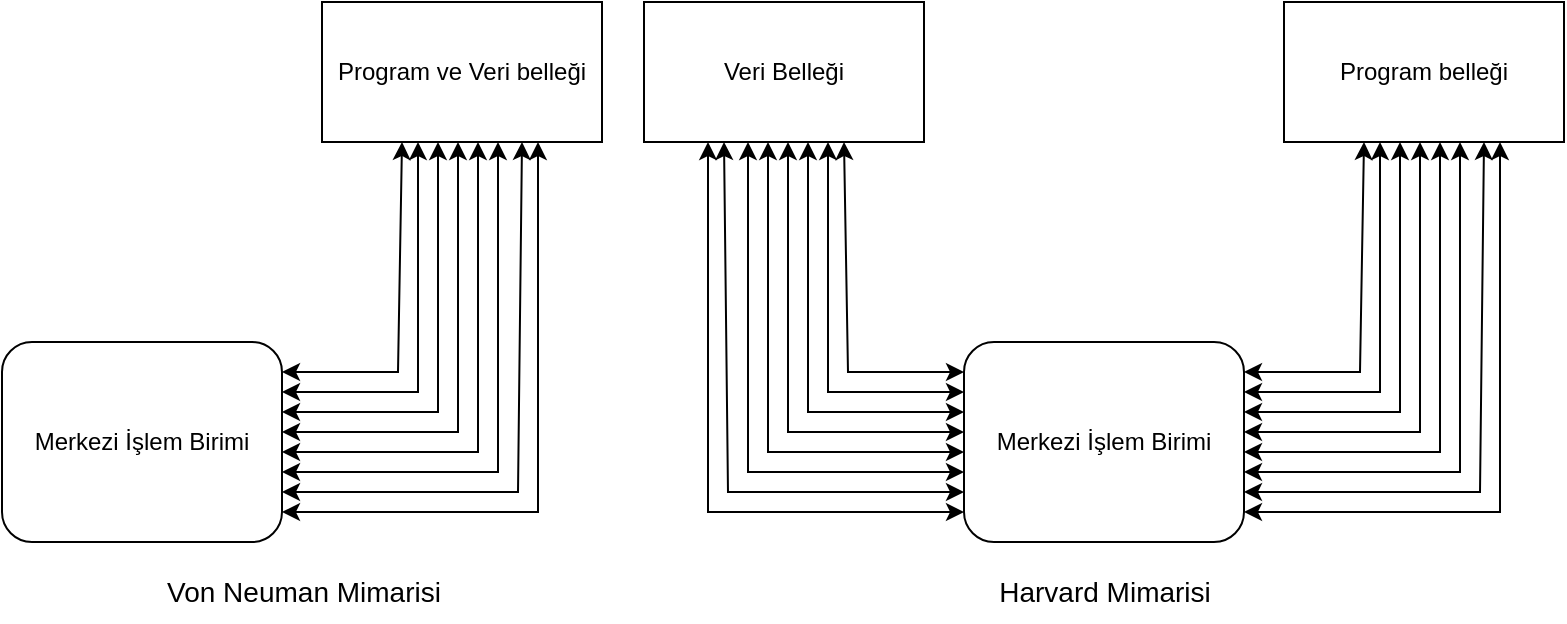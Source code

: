 <mxfile version="20.5.1" type="device"><diagram id="HzmnF1qeDRC2h-7xVym2" name="Sayfa -1"><mxGraphModel dx="1375" dy="794" grid="1" gridSize="10" guides="1" tooltips="1" connect="1" arrows="1" fold="1" page="1" pageScale="1" pageWidth="827" pageHeight="1169" math="0" shadow="0"><root><mxCell id="0"/><mxCell id="1" parent="0"/><mxCell id="sXvEUTCDOCLVxdPWk1nJ-1" value="Merkezi İşlem Birimi" style="rounded=1;whiteSpace=wrap;html=1;" vertex="1" parent="1"><mxGeometry x="29" y="190" width="140" height="100" as="geometry"/></mxCell><mxCell id="sXvEUTCDOCLVxdPWk1nJ-6" value="Program ve Veri belleği" style="rounded=0;whiteSpace=wrap;html=1;" vertex="1" parent="1"><mxGeometry x="189" y="20" width="140" height="70" as="geometry"/></mxCell><mxCell id="sXvEUTCDOCLVxdPWk1nJ-9" value="" style="endArrow=classic;startArrow=classic;html=1;rounded=0;" edge="1" parent="1"><mxGeometry width="50" height="50" relative="1" as="geometry"><mxPoint x="169" y="205" as="sourcePoint"/><mxPoint x="229" y="90" as="targetPoint"/><Array as="points"><mxPoint x="227" y="205"/></Array></mxGeometry></mxCell><mxCell id="sXvEUTCDOCLVxdPWk1nJ-10" value="" style="endArrow=classic;startArrow=classic;html=1;rounded=0;" edge="1" parent="1"><mxGeometry width="50" height="50" relative="1" as="geometry"><mxPoint x="169" y="215" as="sourcePoint"/><mxPoint x="237" y="90" as="targetPoint"/><Array as="points"><mxPoint x="237" y="215"/></Array></mxGeometry></mxCell><mxCell id="sXvEUTCDOCLVxdPWk1nJ-11" value="" style="endArrow=classic;startArrow=classic;html=1;rounded=0;" edge="1" parent="1"><mxGeometry width="50" height="50" relative="1" as="geometry"><mxPoint x="169" y="225" as="sourcePoint"/><mxPoint x="247" y="90" as="targetPoint"/><Array as="points"><mxPoint x="247" y="225"/></Array></mxGeometry></mxCell><mxCell id="sXvEUTCDOCLVxdPWk1nJ-12" value="" style="endArrow=classic;startArrow=classic;html=1;rounded=0;" edge="1" parent="1"><mxGeometry width="50" height="50" relative="1" as="geometry"><mxPoint x="169" y="235" as="sourcePoint"/><mxPoint x="257" y="90" as="targetPoint"/><Array as="points"><mxPoint x="257" y="235"/></Array></mxGeometry></mxCell><mxCell id="sXvEUTCDOCLVxdPWk1nJ-13" value="" style="endArrow=classic;startArrow=classic;html=1;rounded=0;" edge="1" parent="1"><mxGeometry width="50" height="50" relative="1" as="geometry"><mxPoint x="169" y="245" as="sourcePoint"/><mxPoint x="267" y="90" as="targetPoint"/><Array as="points"><mxPoint x="267" y="245"/></Array></mxGeometry></mxCell><mxCell id="sXvEUTCDOCLVxdPWk1nJ-14" value="" style="endArrow=classic;startArrow=classic;html=1;rounded=0;" edge="1" parent="1"><mxGeometry width="50" height="50" relative="1" as="geometry"><mxPoint x="169" y="255" as="sourcePoint"/><mxPoint x="277" y="90" as="targetPoint"/><Array as="points"><mxPoint x="277" y="255"/></Array></mxGeometry></mxCell><mxCell id="sXvEUTCDOCLVxdPWk1nJ-15" value="" style="endArrow=classic;startArrow=classic;html=1;rounded=0;" edge="1" parent="1"><mxGeometry width="50" height="50" relative="1" as="geometry"><mxPoint x="169" y="265" as="sourcePoint"/><mxPoint x="289" y="90" as="targetPoint"/><Array as="points"><mxPoint x="287" y="265"/></Array></mxGeometry></mxCell><mxCell id="sXvEUTCDOCLVxdPWk1nJ-16" value="" style="endArrow=classic;startArrow=classic;html=1;rounded=0;" edge="1" parent="1"><mxGeometry width="50" height="50" relative="1" as="geometry"><mxPoint x="169" y="275" as="sourcePoint"/><mxPoint x="297" y="90" as="targetPoint"/><Array as="points"><mxPoint x="297" y="275"/></Array></mxGeometry></mxCell><mxCell id="sXvEUTCDOCLVxdPWk1nJ-17" value="Merkezi İşlem Birimi" style="rounded=1;whiteSpace=wrap;html=1;" vertex="1" parent="1"><mxGeometry x="510" y="190" width="140" height="100" as="geometry"/></mxCell><mxCell id="sXvEUTCDOCLVxdPWk1nJ-18" value="Program belleği" style="rounded=0;whiteSpace=wrap;html=1;" vertex="1" parent="1"><mxGeometry x="670" y="20" width="140" height="70" as="geometry"/></mxCell><mxCell id="sXvEUTCDOCLVxdPWk1nJ-19" value="" style="endArrow=classic;startArrow=classic;html=1;rounded=0;" edge="1" parent="1"><mxGeometry width="50" height="50" relative="1" as="geometry"><mxPoint x="650" y="205" as="sourcePoint"/><mxPoint x="710" y="90" as="targetPoint"/><Array as="points"><mxPoint x="708" y="205"/></Array></mxGeometry></mxCell><mxCell id="sXvEUTCDOCLVxdPWk1nJ-20" value="" style="endArrow=classic;startArrow=classic;html=1;rounded=0;" edge="1" parent="1"><mxGeometry width="50" height="50" relative="1" as="geometry"><mxPoint x="650" y="215" as="sourcePoint"/><mxPoint x="718" y="90" as="targetPoint"/><Array as="points"><mxPoint x="718" y="215"/></Array></mxGeometry></mxCell><mxCell id="sXvEUTCDOCLVxdPWk1nJ-21" value="" style="endArrow=classic;startArrow=classic;html=1;rounded=0;" edge="1" parent="1"><mxGeometry width="50" height="50" relative="1" as="geometry"><mxPoint x="650" y="225" as="sourcePoint"/><mxPoint x="728" y="90" as="targetPoint"/><Array as="points"><mxPoint x="728" y="225"/></Array></mxGeometry></mxCell><mxCell id="sXvEUTCDOCLVxdPWk1nJ-22" value="" style="endArrow=classic;startArrow=classic;html=1;rounded=0;" edge="1" parent="1"><mxGeometry width="50" height="50" relative="1" as="geometry"><mxPoint x="650" y="235" as="sourcePoint"/><mxPoint x="738" y="90" as="targetPoint"/><Array as="points"><mxPoint x="738" y="235"/></Array></mxGeometry></mxCell><mxCell id="sXvEUTCDOCLVxdPWk1nJ-23" value="" style="endArrow=classic;startArrow=classic;html=1;rounded=0;" edge="1" parent="1"><mxGeometry width="50" height="50" relative="1" as="geometry"><mxPoint x="650" y="245" as="sourcePoint"/><mxPoint x="748" y="90" as="targetPoint"/><Array as="points"><mxPoint x="748" y="245"/></Array></mxGeometry></mxCell><mxCell id="sXvEUTCDOCLVxdPWk1nJ-24" value="" style="endArrow=classic;startArrow=classic;html=1;rounded=0;" edge="1" parent="1"><mxGeometry width="50" height="50" relative="1" as="geometry"><mxPoint x="650" y="255" as="sourcePoint"/><mxPoint x="758" y="90" as="targetPoint"/><Array as="points"><mxPoint x="758" y="255"/></Array></mxGeometry></mxCell><mxCell id="sXvEUTCDOCLVxdPWk1nJ-25" value="" style="endArrow=classic;startArrow=classic;html=1;rounded=0;" edge="1" parent="1"><mxGeometry width="50" height="50" relative="1" as="geometry"><mxPoint x="650" y="265" as="sourcePoint"/><mxPoint x="770" y="90" as="targetPoint"/><Array as="points"><mxPoint x="768" y="265"/></Array></mxGeometry></mxCell><mxCell id="sXvEUTCDOCLVxdPWk1nJ-26" value="" style="endArrow=classic;startArrow=classic;html=1;rounded=0;" edge="1" parent="1"><mxGeometry width="50" height="50" relative="1" as="geometry"><mxPoint x="650" y="275" as="sourcePoint"/><mxPoint x="778" y="90" as="targetPoint"/><Array as="points"><mxPoint x="778" y="275"/></Array></mxGeometry></mxCell><mxCell id="sXvEUTCDOCLVxdPWk1nJ-36" value="" style="group;flipH=1;" vertex="1" connectable="0" parent="1"><mxGeometry x="350" y="20" width="140" height="255" as="geometry"/></mxCell><mxCell id="sXvEUTCDOCLVxdPWk1nJ-27" value="Veri Belleği" style="rounded=0;whiteSpace=wrap;html=1;flipH=0;flipV=0;direction=west;" vertex="1" parent="sXvEUTCDOCLVxdPWk1nJ-36"><mxGeometry width="140" height="70" as="geometry"/></mxCell><mxCell id="sXvEUTCDOCLVxdPWk1nJ-28" value="" style="endArrow=classic;startArrow=classic;html=1;rounded=0;" edge="1" parent="sXvEUTCDOCLVxdPWk1nJ-36"><mxGeometry width="50" height="50" relative="1" as="geometry"><mxPoint x="160" y="185" as="sourcePoint"/><mxPoint x="100" y="70" as="targetPoint"/><Array as="points"><mxPoint x="102" y="185"/></Array></mxGeometry></mxCell><mxCell id="sXvEUTCDOCLVxdPWk1nJ-29" value="" style="endArrow=classic;startArrow=classic;html=1;rounded=0;" edge="1" parent="sXvEUTCDOCLVxdPWk1nJ-36"><mxGeometry width="50" height="50" relative="1" as="geometry"><mxPoint x="160" y="195" as="sourcePoint"/><mxPoint x="92" y="70" as="targetPoint"/><Array as="points"><mxPoint x="92" y="195"/></Array></mxGeometry></mxCell><mxCell id="sXvEUTCDOCLVxdPWk1nJ-30" value="" style="endArrow=classic;startArrow=classic;html=1;rounded=0;" edge="1" parent="sXvEUTCDOCLVxdPWk1nJ-36"><mxGeometry width="50" height="50" relative="1" as="geometry"><mxPoint x="160" y="205" as="sourcePoint"/><mxPoint x="82" y="70" as="targetPoint"/><Array as="points"><mxPoint x="82" y="205"/></Array></mxGeometry></mxCell><mxCell id="sXvEUTCDOCLVxdPWk1nJ-31" value="" style="endArrow=classic;startArrow=classic;html=1;rounded=0;" edge="1" parent="sXvEUTCDOCLVxdPWk1nJ-36"><mxGeometry width="50" height="50" relative="1" as="geometry"><mxPoint x="160" y="215" as="sourcePoint"/><mxPoint x="72" y="70" as="targetPoint"/><Array as="points"><mxPoint x="72" y="215"/></Array></mxGeometry></mxCell><mxCell id="sXvEUTCDOCLVxdPWk1nJ-32" value="" style="endArrow=classic;startArrow=classic;html=1;rounded=0;" edge="1" parent="sXvEUTCDOCLVxdPWk1nJ-36"><mxGeometry width="50" height="50" relative="1" as="geometry"><mxPoint x="160" y="225" as="sourcePoint"/><mxPoint x="62" y="70" as="targetPoint"/><Array as="points"><mxPoint x="62" y="225"/></Array></mxGeometry></mxCell><mxCell id="sXvEUTCDOCLVxdPWk1nJ-33" value="" style="endArrow=classic;startArrow=classic;html=1;rounded=0;" edge="1" parent="sXvEUTCDOCLVxdPWk1nJ-36"><mxGeometry width="50" height="50" relative="1" as="geometry"><mxPoint x="160" y="235" as="sourcePoint"/><mxPoint x="52" y="70" as="targetPoint"/><Array as="points"><mxPoint x="52" y="235"/></Array></mxGeometry></mxCell><mxCell id="sXvEUTCDOCLVxdPWk1nJ-34" value="" style="endArrow=classic;startArrow=classic;html=1;rounded=0;" edge="1" parent="sXvEUTCDOCLVxdPWk1nJ-36"><mxGeometry width="50" height="50" relative="1" as="geometry"><mxPoint x="160" y="245" as="sourcePoint"/><mxPoint x="40" y="70" as="targetPoint"/><Array as="points"><mxPoint x="42" y="245"/></Array></mxGeometry></mxCell><mxCell id="sXvEUTCDOCLVxdPWk1nJ-35" value="" style="endArrow=classic;startArrow=classic;html=1;rounded=0;" edge="1" parent="sXvEUTCDOCLVxdPWk1nJ-36"><mxGeometry width="50" height="50" relative="1" as="geometry"><mxPoint x="160" y="255" as="sourcePoint"/><mxPoint x="32" y="70" as="targetPoint"/><Array as="points"><mxPoint x="32" y="255"/></Array></mxGeometry></mxCell><mxCell id="sXvEUTCDOCLVxdPWk1nJ-37" value="&lt;font style=&quot;font-size: 14px;&quot;&gt;Von Neuman Mimarisi&lt;/font&gt;" style="text;html=1;strokeColor=none;fillColor=none;align=center;verticalAlign=middle;whiteSpace=wrap;rounded=0;" vertex="1" parent="1"><mxGeometry x="110" y="300" width="140" height="30" as="geometry"/></mxCell><mxCell id="sXvEUTCDOCLVxdPWk1nJ-38" value="Harvard Mimarisi" style="text;html=1;align=center;verticalAlign=middle;resizable=0;points=[];autosize=1;strokeColor=none;fillColor=none;fontSize=14;" vertex="1" parent="1"><mxGeometry x="515" y="300" width="130" height="30" as="geometry"/></mxCell></root></mxGraphModel></diagram></mxfile>
